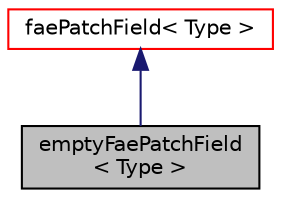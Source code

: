 digraph "emptyFaePatchField&lt; Type &gt;"
{
  bgcolor="transparent";
  edge [fontname="Helvetica",fontsize="10",labelfontname="Helvetica",labelfontsize="10"];
  node [fontname="Helvetica",fontsize="10",shape=record];
  Node1 [label="emptyFaePatchField\l\< Type \>",height=0.2,width=0.4,color="black", fillcolor="grey75", style="filled" fontcolor="black"];
  Node2 -> Node1 [dir="back",color="midnightblue",fontsize="10",style="solid",fontname="Helvetica"];
  Node2 [label="faePatchField\< Type \>",height=0.2,width=0.4,color="red",URL="$classFoam_1_1faePatchField.html",tooltip="faePatchField&lt;Type&gt; abstract base class. This class gives a fat-interface to all derived classes cove..."];
}
